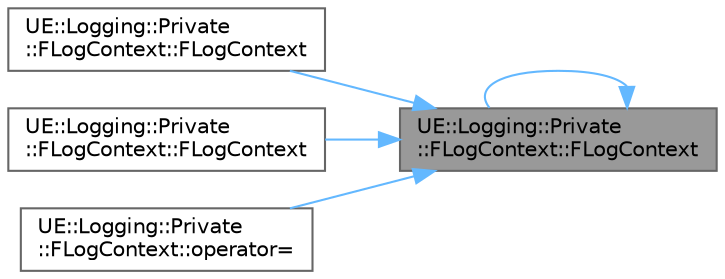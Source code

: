 digraph "UE::Logging::Private::FLogContext::FLogContext"
{
 // INTERACTIVE_SVG=YES
 // LATEX_PDF_SIZE
  bgcolor="transparent";
  edge [fontname=Helvetica,fontsize=10,labelfontname=Helvetica,labelfontsize=10];
  node [fontname=Helvetica,fontsize=10,shape=box,height=0.2,width=0.4];
  rankdir="RL";
  Node1 [id="Node000001",label="UE::Logging::Private\l::FLogContext::FLogContext",height=0.2,width=0.4,color="gray40", fillcolor="grey60", style="filled", fontcolor="black",tooltip=" "];
  Node1 -> Node1 [id="edge1_Node000001_Node000001",dir="back",color="steelblue1",style="solid",tooltip=" "];
  Node1 -> Node2 [id="edge2_Node000001_Node000002",dir="back",color="steelblue1",style="solid",tooltip=" "];
  Node2 [id="Node000002",label="UE::Logging::Private\l::FLogContext::FLogContext",height=0.2,width=0.4,color="grey40", fillcolor="white", style="filled",URL="$dd/dc5/structUE_1_1Logging_1_1Private_1_1FLogContext.html#ad02e19914fdfb1e2ac7865253fcbd86d",tooltip=" "];
  Node1 -> Node3 [id="edge3_Node000001_Node000003",dir="back",color="steelblue1",style="solid",tooltip=" "];
  Node3 [id="Node000003",label="UE::Logging::Private\l::FLogContext::FLogContext",height=0.2,width=0.4,color="grey40", fillcolor="white", style="filled",URL="$dd/dc5/structUE_1_1Logging_1_1Private_1_1FLogContext.html#a70bf757165f1aed9127f67be049b2252",tooltip=" "];
  Node1 -> Node4 [id="edge4_Node000001_Node000004",dir="back",color="steelblue1",style="solid",tooltip=" "];
  Node4 [id="Node000004",label="UE::Logging::Private\l::FLogContext::operator=",height=0.2,width=0.4,color="grey40", fillcolor="white", style="filled",URL="$dd/dc5/structUE_1_1Logging_1_1Private_1_1FLogContext.html#a4def726bf882883b016bb998e4284343",tooltip=" "];
}
